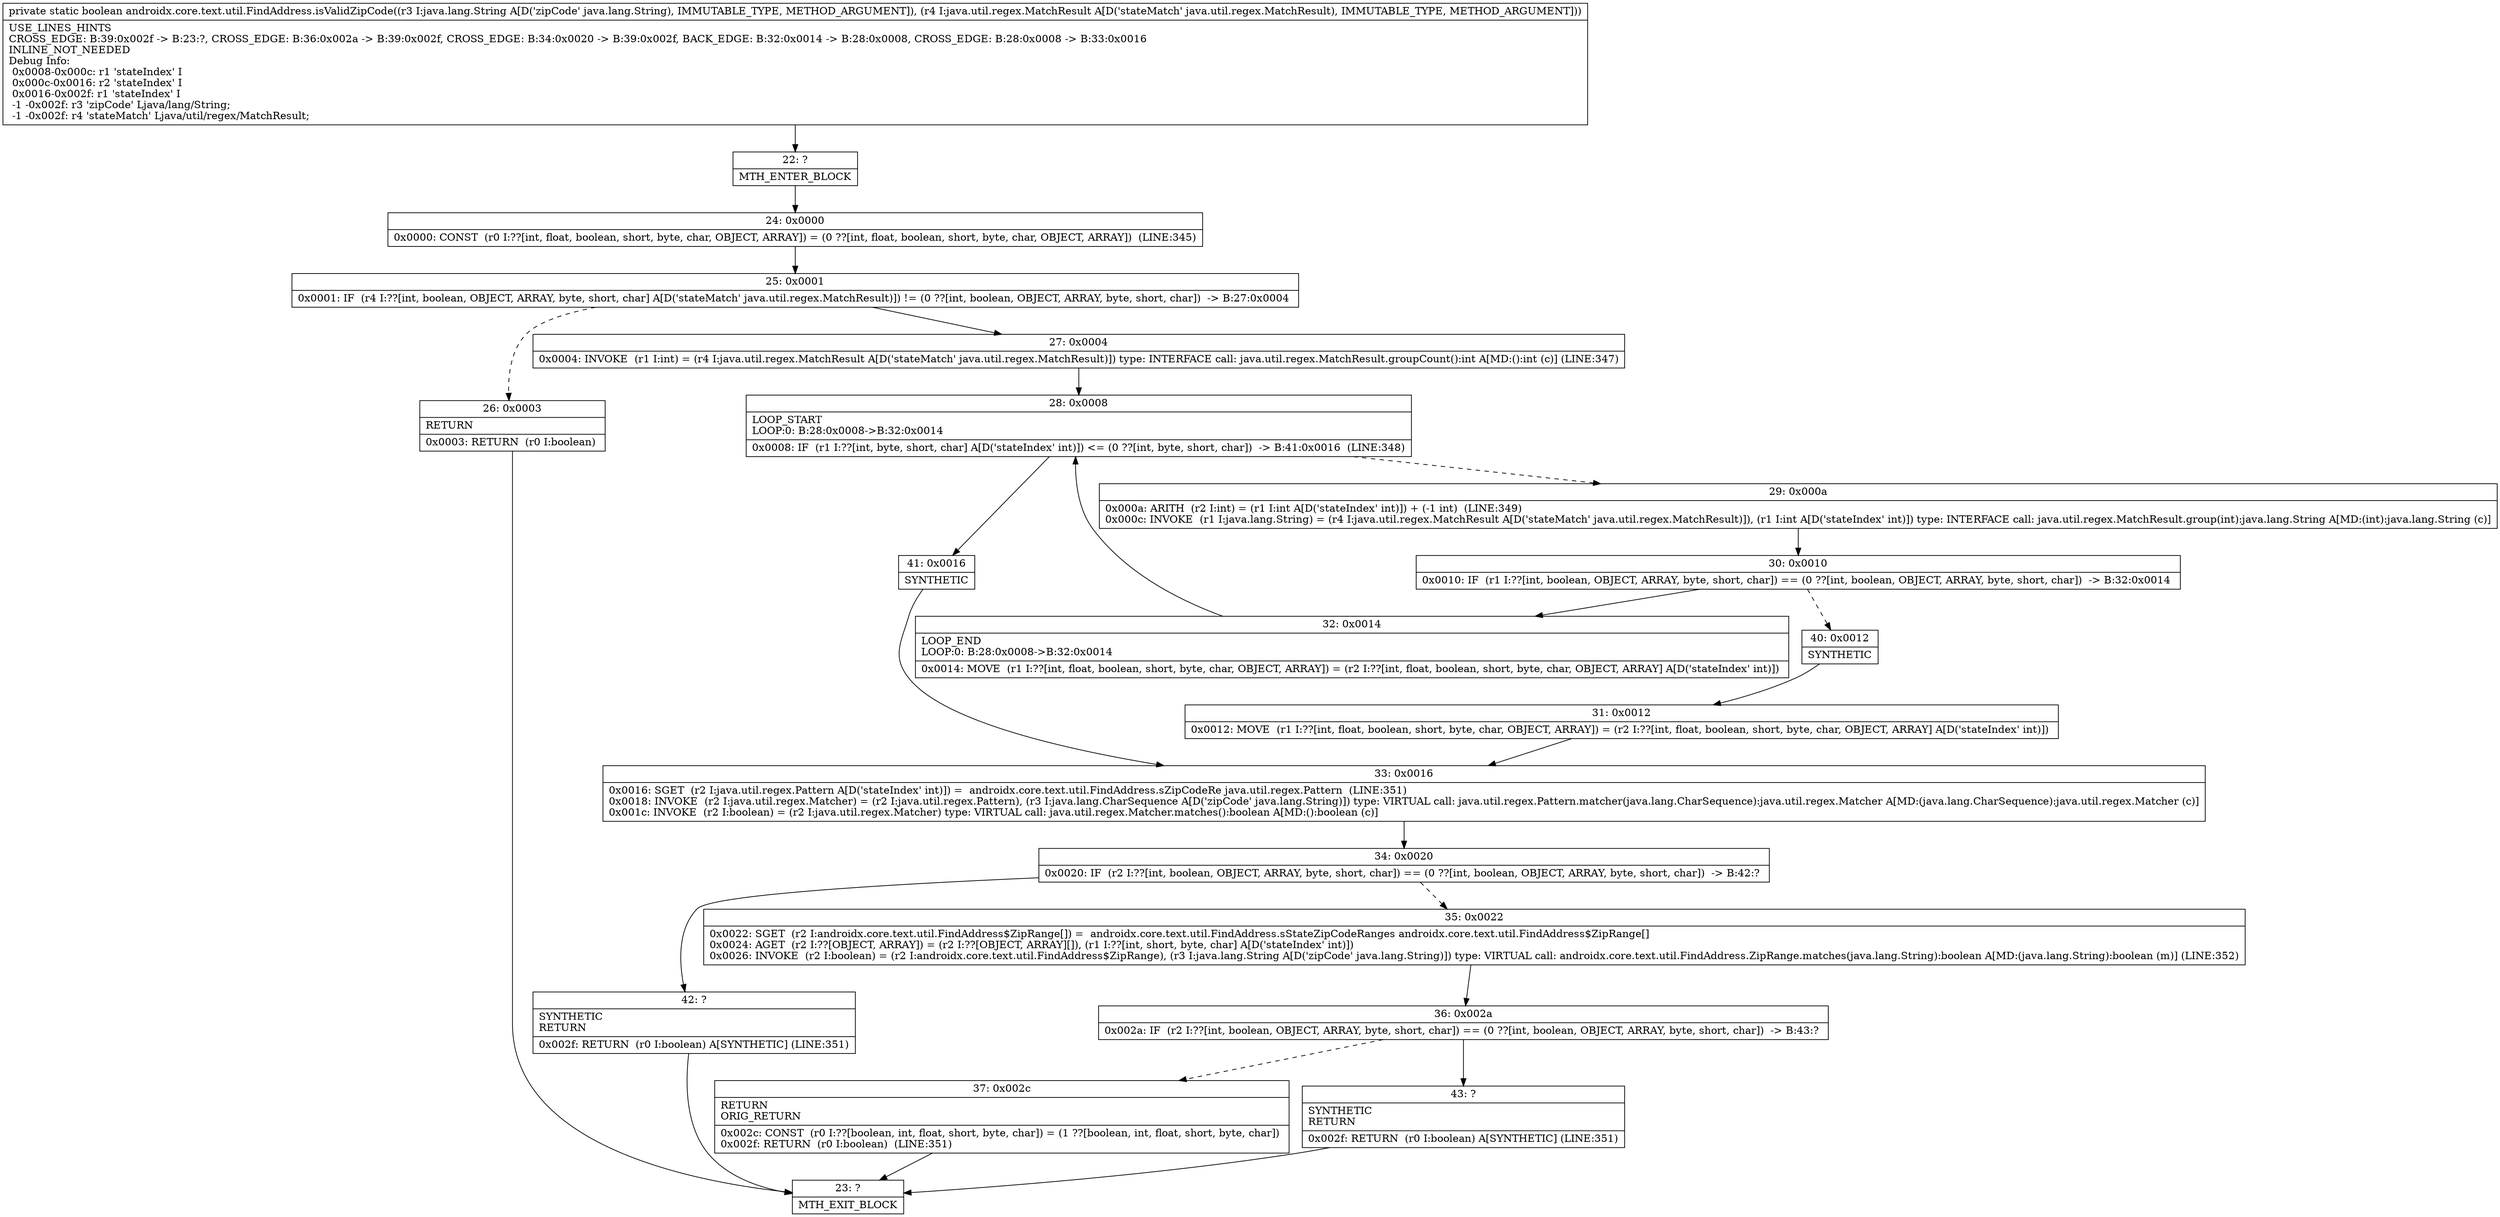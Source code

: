 digraph "CFG forandroidx.core.text.util.FindAddress.isValidZipCode(Ljava\/lang\/String;Ljava\/util\/regex\/MatchResult;)Z" {
Node_22 [shape=record,label="{22\:\ ?|MTH_ENTER_BLOCK\l}"];
Node_24 [shape=record,label="{24\:\ 0x0000|0x0000: CONST  (r0 I:??[int, float, boolean, short, byte, char, OBJECT, ARRAY]) = (0 ??[int, float, boolean, short, byte, char, OBJECT, ARRAY])  (LINE:345)\l}"];
Node_25 [shape=record,label="{25\:\ 0x0001|0x0001: IF  (r4 I:??[int, boolean, OBJECT, ARRAY, byte, short, char] A[D('stateMatch' java.util.regex.MatchResult)]) != (0 ??[int, boolean, OBJECT, ARRAY, byte, short, char])  \-\> B:27:0x0004 \l}"];
Node_26 [shape=record,label="{26\:\ 0x0003|RETURN\l|0x0003: RETURN  (r0 I:boolean) \l}"];
Node_23 [shape=record,label="{23\:\ ?|MTH_EXIT_BLOCK\l}"];
Node_27 [shape=record,label="{27\:\ 0x0004|0x0004: INVOKE  (r1 I:int) = (r4 I:java.util.regex.MatchResult A[D('stateMatch' java.util.regex.MatchResult)]) type: INTERFACE call: java.util.regex.MatchResult.groupCount():int A[MD:():int (c)] (LINE:347)\l}"];
Node_28 [shape=record,label="{28\:\ 0x0008|LOOP_START\lLOOP:0: B:28:0x0008\-\>B:32:0x0014\l|0x0008: IF  (r1 I:??[int, byte, short, char] A[D('stateIndex' int)]) \<= (0 ??[int, byte, short, char])  \-\> B:41:0x0016  (LINE:348)\l}"];
Node_29 [shape=record,label="{29\:\ 0x000a|0x000a: ARITH  (r2 I:int) = (r1 I:int A[D('stateIndex' int)]) + (\-1 int)  (LINE:349)\l0x000c: INVOKE  (r1 I:java.lang.String) = (r4 I:java.util.regex.MatchResult A[D('stateMatch' java.util.regex.MatchResult)]), (r1 I:int A[D('stateIndex' int)]) type: INTERFACE call: java.util.regex.MatchResult.group(int):java.lang.String A[MD:(int):java.lang.String (c)]\l}"];
Node_30 [shape=record,label="{30\:\ 0x0010|0x0010: IF  (r1 I:??[int, boolean, OBJECT, ARRAY, byte, short, char]) == (0 ??[int, boolean, OBJECT, ARRAY, byte, short, char])  \-\> B:32:0x0014 \l}"];
Node_32 [shape=record,label="{32\:\ 0x0014|LOOP_END\lLOOP:0: B:28:0x0008\-\>B:32:0x0014\l|0x0014: MOVE  (r1 I:??[int, float, boolean, short, byte, char, OBJECT, ARRAY]) = (r2 I:??[int, float, boolean, short, byte, char, OBJECT, ARRAY] A[D('stateIndex' int)]) \l}"];
Node_40 [shape=record,label="{40\:\ 0x0012|SYNTHETIC\l}"];
Node_31 [shape=record,label="{31\:\ 0x0012|0x0012: MOVE  (r1 I:??[int, float, boolean, short, byte, char, OBJECT, ARRAY]) = (r2 I:??[int, float, boolean, short, byte, char, OBJECT, ARRAY] A[D('stateIndex' int)]) \l}"];
Node_33 [shape=record,label="{33\:\ 0x0016|0x0016: SGET  (r2 I:java.util.regex.Pattern A[D('stateIndex' int)]) =  androidx.core.text.util.FindAddress.sZipCodeRe java.util.regex.Pattern  (LINE:351)\l0x0018: INVOKE  (r2 I:java.util.regex.Matcher) = (r2 I:java.util.regex.Pattern), (r3 I:java.lang.CharSequence A[D('zipCode' java.lang.String)]) type: VIRTUAL call: java.util.regex.Pattern.matcher(java.lang.CharSequence):java.util.regex.Matcher A[MD:(java.lang.CharSequence):java.util.regex.Matcher (c)]\l0x001c: INVOKE  (r2 I:boolean) = (r2 I:java.util.regex.Matcher) type: VIRTUAL call: java.util.regex.Matcher.matches():boolean A[MD:():boolean (c)]\l}"];
Node_34 [shape=record,label="{34\:\ 0x0020|0x0020: IF  (r2 I:??[int, boolean, OBJECT, ARRAY, byte, short, char]) == (0 ??[int, boolean, OBJECT, ARRAY, byte, short, char])  \-\> B:42:? \l}"];
Node_35 [shape=record,label="{35\:\ 0x0022|0x0022: SGET  (r2 I:androidx.core.text.util.FindAddress$ZipRange[]) =  androidx.core.text.util.FindAddress.sStateZipCodeRanges androidx.core.text.util.FindAddress$ZipRange[] \l0x0024: AGET  (r2 I:??[OBJECT, ARRAY]) = (r2 I:??[OBJECT, ARRAY][]), (r1 I:??[int, short, byte, char] A[D('stateIndex' int)]) \l0x0026: INVOKE  (r2 I:boolean) = (r2 I:androidx.core.text.util.FindAddress$ZipRange), (r3 I:java.lang.String A[D('zipCode' java.lang.String)]) type: VIRTUAL call: androidx.core.text.util.FindAddress.ZipRange.matches(java.lang.String):boolean A[MD:(java.lang.String):boolean (m)] (LINE:352)\l}"];
Node_36 [shape=record,label="{36\:\ 0x002a|0x002a: IF  (r2 I:??[int, boolean, OBJECT, ARRAY, byte, short, char]) == (0 ??[int, boolean, OBJECT, ARRAY, byte, short, char])  \-\> B:43:? \l}"];
Node_37 [shape=record,label="{37\:\ 0x002c|RETURN\lORIG_RETURN\l|0x002c: CONST  (r0 I:??[boolean, int, float, short, byte, char]) = (1 ??[boolean, int, float, short, byte, char]) \l0x002f: RETURN  (r0 I:boolean)  (LINE:351)\l}"];
Node_43 [shape=record,label="{43\:\ ?|SYNTHETIC\lRETURN\l|0x002f: RETURN  (r0 I:boolean) A[SYNTHETIC] (LINE:351)\l}"];
Node_42 [shape=record,label="{42\:\ ?|SYNTHETIC\lRETURN\l|0x002f: RETURN  (r0 I:boolean) A[SYNTHETIC] (LINE:351)\l}"];
Node_41 [shape=record,label="{41\:\ 0x0016|SYNTHETIC\l}"];
MethodNode[shape=record,label="{private static boolean androidx.core.text.util.FindAddress.isValidZipCode((r3 I:java.lang.String A[D('zipCode' java.lang.String), IMMUTABLE_TYPE, METHOD_ARGUMENT]), (r4 I:java.util.regex.MatchResult A[D('stateMatch' java.util.regex.MatchResult), IMMUTABLE_TYPE, METHOD_ARGUMENT]))  | USE_LINES_HINTS\lCROSS_EDGE: B:39:0x002f \-\> B:23:?, CROSS_EDGE: B:36:0x002a \-\> B:39:0x002f, CROSS_EDGE: B:34:0x0020 \-\> B:39:0x002f, BACK_EDGE: B:32:0x0014 \-\> B:28:0x0008, CROSS_EDGE: B:28:0x0008 \-\> B:33:0x0016\lINLINE_NOT_NEEDED\lDebug Info:\l  0x0008\-0x000c: r1 'stateIndex' I\l  0x000c\-0x0016: r2 'stateIndex' I\l  0x0016\-0x002f: r1 'stateIndex' I\l  \-1 \-0x002f: r3 'zipCode' Ljava\/lang\/String;\l  \-1 \-0x002f: r4 'stateMatch' Ljava\/util\/regex\/MatchResult;\l}"];
MethodNode -> Node_22;Node_22 -> Node_24;
Node_24 -> Node_25;
Node_25 -> Node_26[style=dashed];
Node_25 -> Node_27;
Node_26 -> Node_23;
Node_27 -> Node_28;
Node_28 -> Node_29[style=dashed];
Node_28 -> Node_41;
Node_29 -> Node_30;
Node_30 -> Node_32;
Node_30 -> Node_40[style=dashed];
Node_32 -> Node_28;
Node_40 -> Node_31;
Node_31 -> Node_33;
Node_33 -> Node_34;
Node_34 -> Node_35[style=dashed];
Node_34 -> Node_42;
Node_35 -> Node_36;
Node_36 -> Node_37[style=dashed];
Node_36 -> Node_43;
Node_37 -> Node_23;
Node_43 -> Node_23;
Node_42 -> Node_23;
Node_41 -> Node_33;
}

